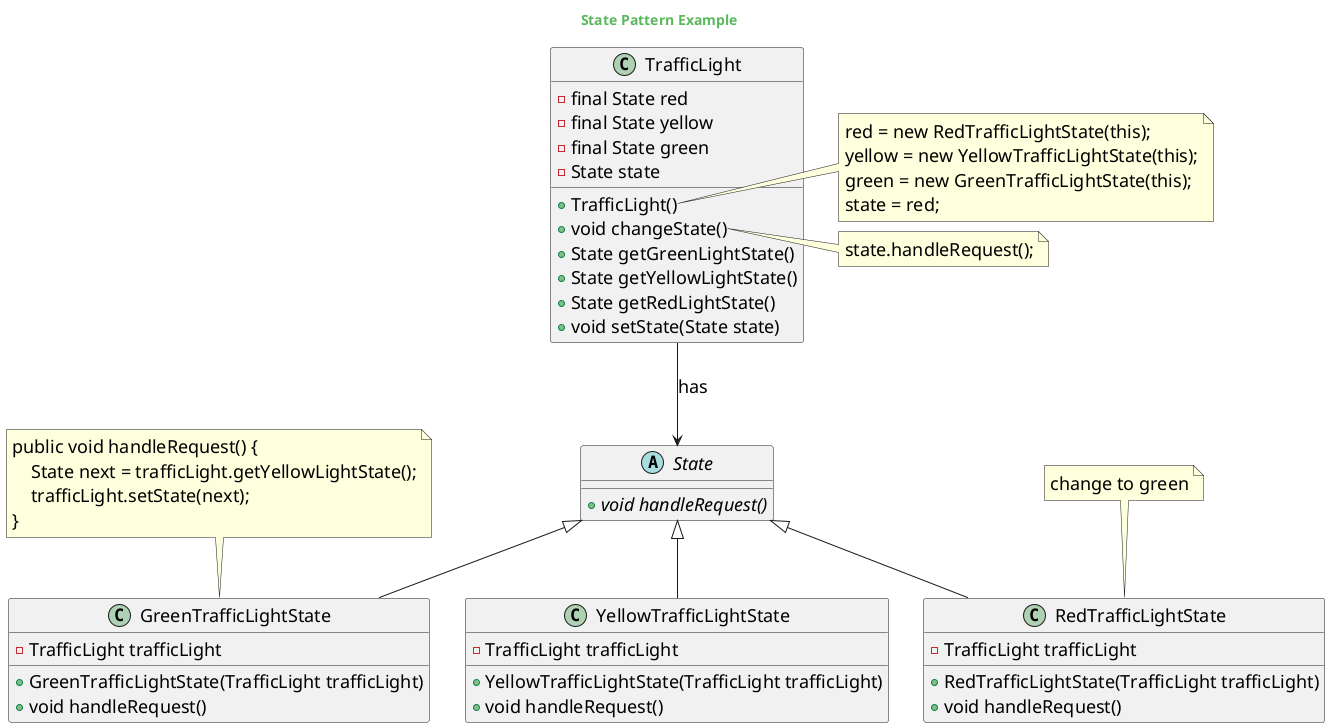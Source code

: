 @startuml

skinparam backgroundcolor transparent
skinparam classFontSize 18
skinparam noteFontSize 18
skinparam arrowFontSize 18
skinparam classAttributeFontSize 18

skinparam titleFontColor #5cb85c

Title State Pattern Example

abstract class State {
	+ {abstract} void handleRequest()
}

class TrafficLight {
	- final State red
	- final State yellow
	- final State green
	- State state
    + TrafficLight()
    + void changeState()
    + State getGreenLightState()
    + State getYellowLightState()
    + State getRedLightState()
    + void setState(State state)
}


class GreenTrafficLightState extends State{
    - TrafficLight trafficLight
    + GreenTrafficLightState(TrafficLight trafficLight)
    + void handleRequest()
}

class RedTrafficLightState extends State{
    - TrafficLight trafficLight
    + RedTrafficLightState(TrafficLight trafficLight)
    + void handleRequest()
}

class YellowTrafficLightState extends State{
    - TrafficLight trafficLight
    + YellowTrafficLightState(TrafficLight trafficLight)
    + void handleRequest()
}

TrafficLight --> State: has

note right of TrafficLight::TrafficLight
    red = new RedTrafficLightState(this);
    yellow = new YellowTrafficLightState(this);
    green = new GreenTrafficLightState(this);
    state = red;
end note

note right of TrafficLight::changeState
    state.handleRequest();
end note

note top of RedTrafficLightState
    change to green
end note

note top of GreenTrafficLightState
    public void handleRequest() {
        State next = trafficLight.getYellowLightState();
        trafficLight.setState(next);
    }
end note



@enduml